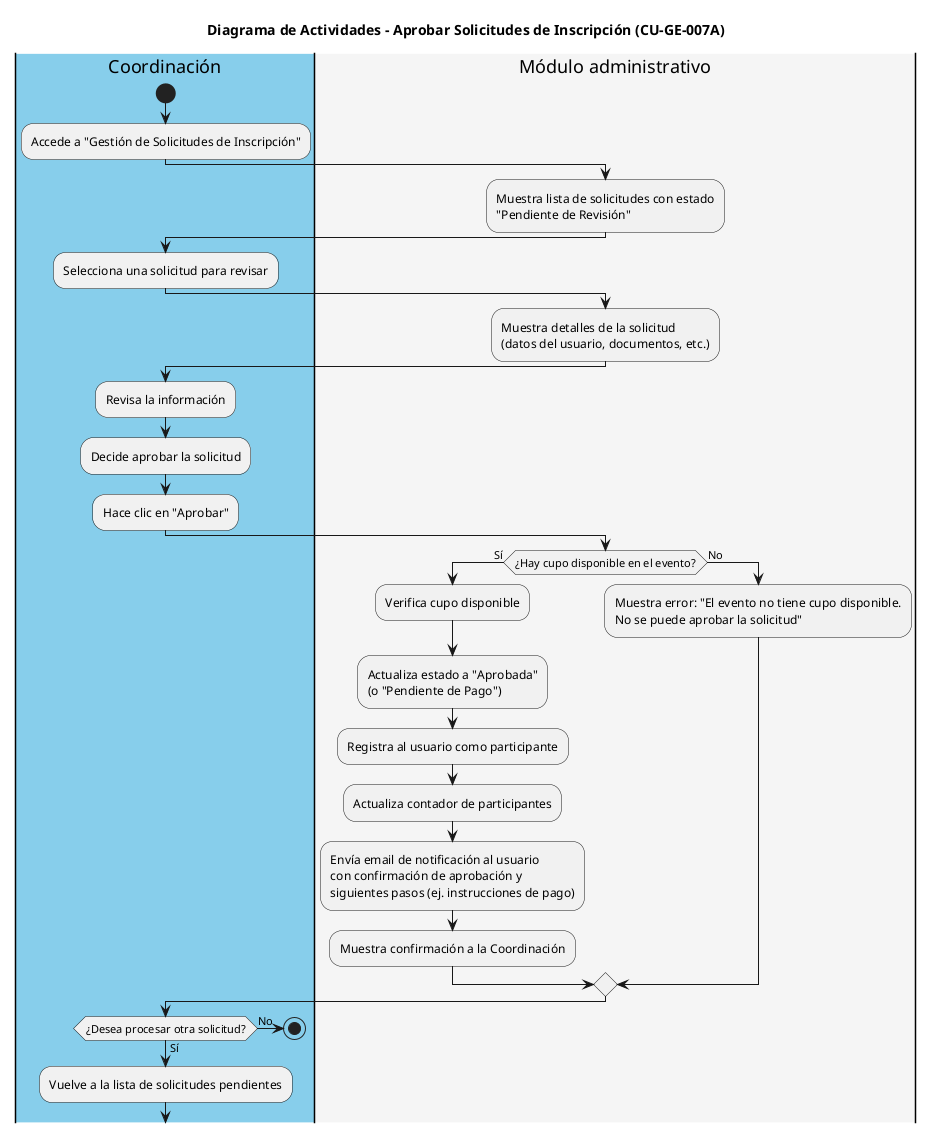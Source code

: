 @startuml
title Diagrama de Actividades - Aprobar Solicitudes de Inscripción (CU-GE-007A)

|#skyblue|Coordinación|
start
:Accede a "Gestión de Solicitudes de Inscripción";

|#whitesmoke|Módulo administrativo|
:Muestra lista de solicitudes con estado
"Pendiente de Revisión";

|#skyblue|Coordinación|
:Selecciona una solicitud para revisar;

|#whitesmoke|Módulo administrativo|
:Muestra detalles de la solicitud
(datos del usuario, documentos, etc.);

|#skyblue|Coordinación|
:Revisa la información;
:Decide aprobar la solicitud;
:Hace clic en "Aprobar";

|#whitesmoke|Módulo administrativo|
if (¿Hay cupo disponible en el evento?) then (Sí)
  :Verifica cupo disponible;
  :Actualiza estado a "Aprobada"
  (o "Pendiente de Pago");
  :Registra al usuario como participante;
  :Actualiza contador de participantes;
  :Envía email de notificación al usuario
  con confirmación de aprobación y
  siguientes pasos (ej. instrucciones de pago);
  :Muestra confirmación a la Coordinación;
else (No)
  :Muestra error: "El evento no tiene cupo disponible.
  No se puede aprobar la solicitud";
endif

|#skyblue|Coordinación|
if (¿Desea procesar otra solicitud?) then (Sí)
  :Vuelve a la lista de solicitudes pendientes;
else (No)
  stop
endif
@enduml